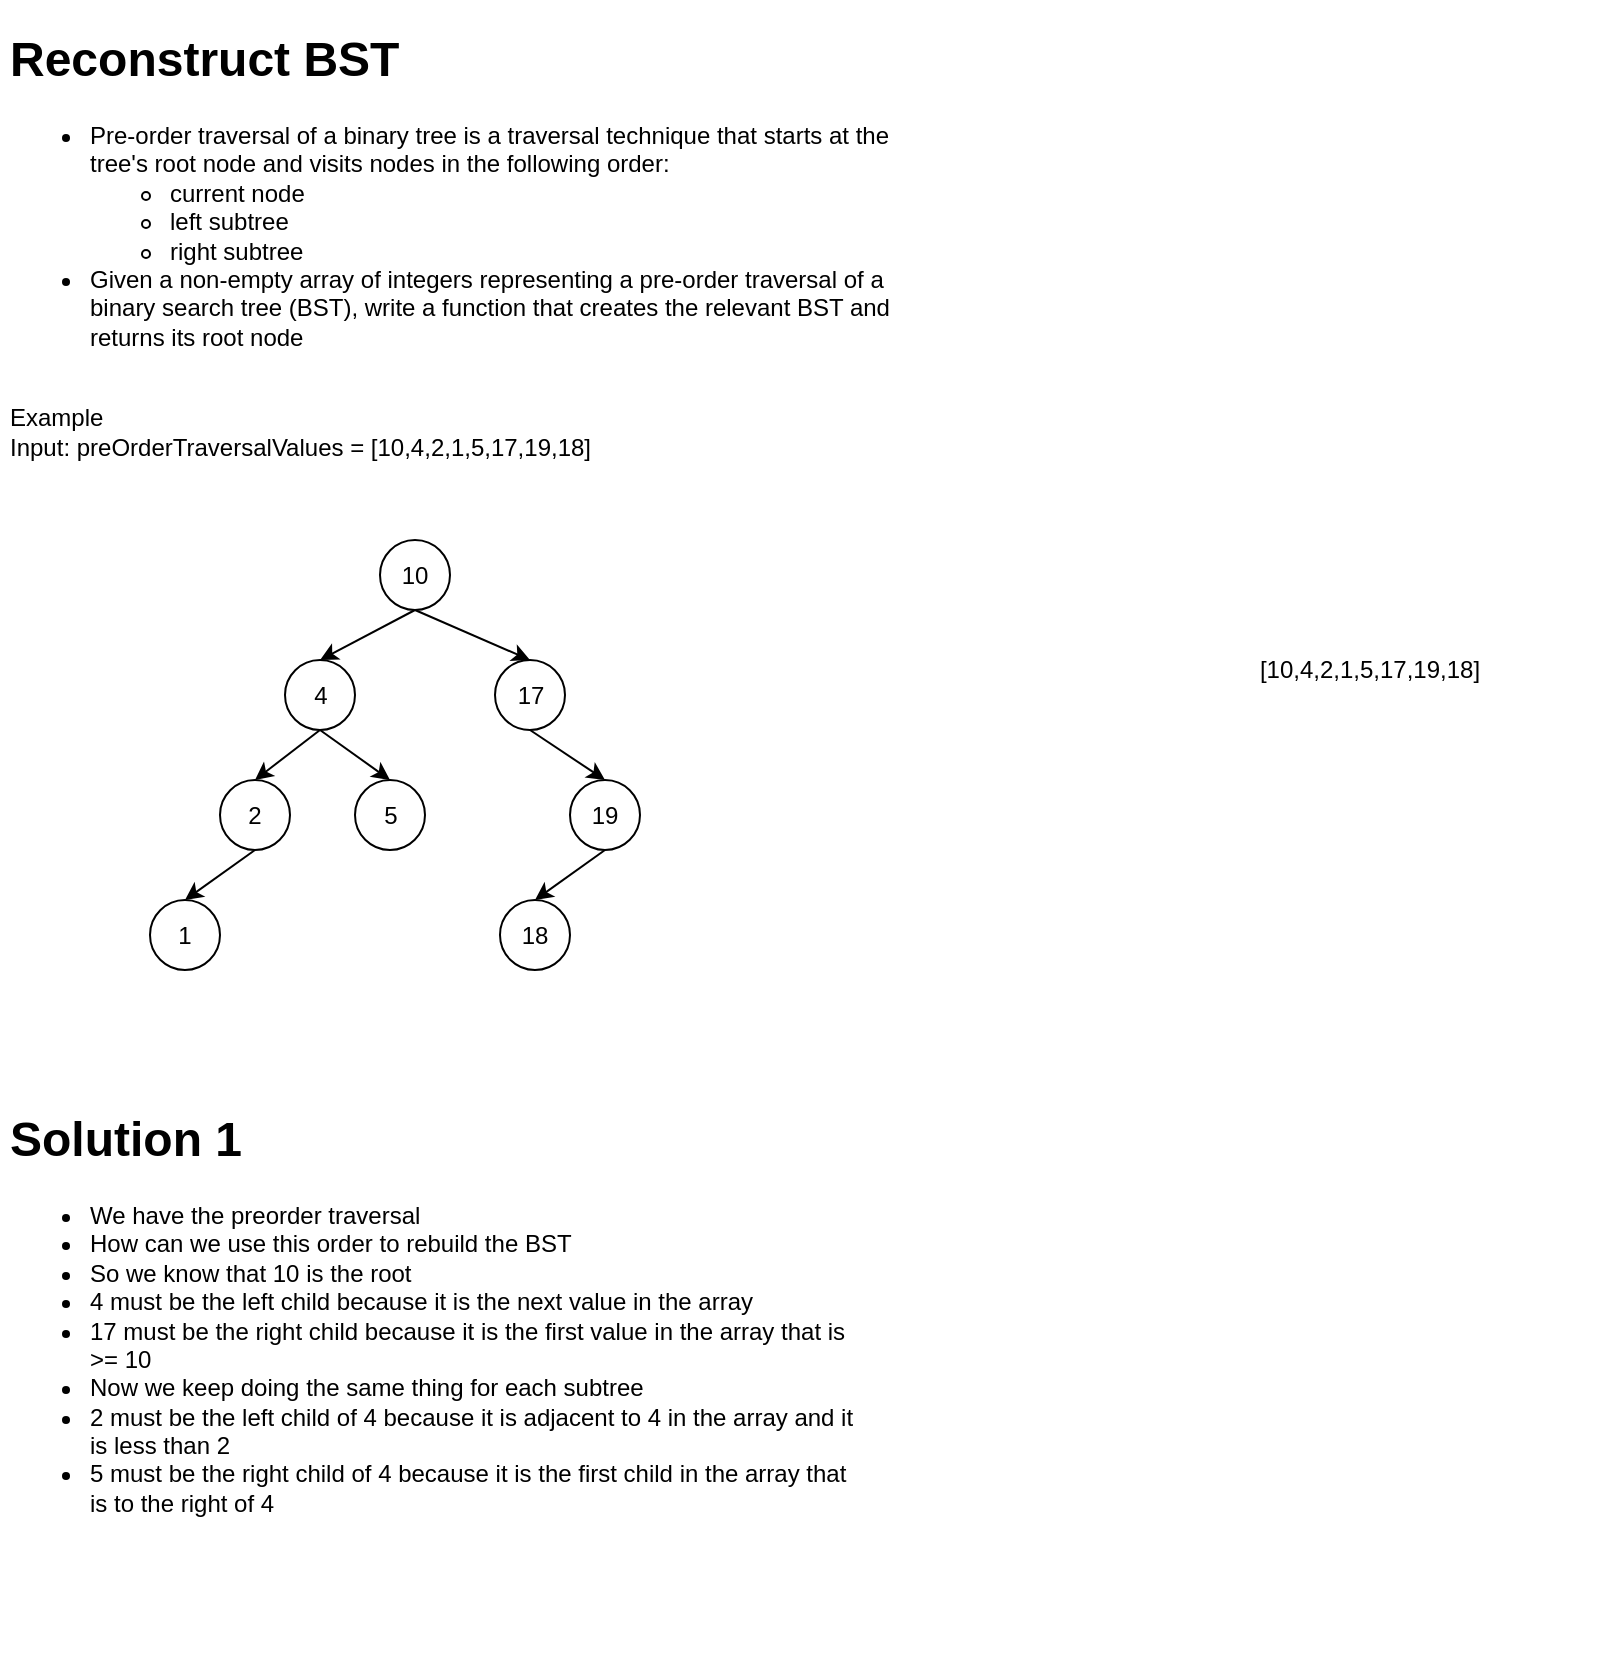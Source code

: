 <mxfile version="20.2.7" type="github">
  <diagram id="Qi11ooK_3K9PPtKa7FyJ" name="Page-1">
    <mxGraphModel dx="613" dy="686" grid="1" gridSize="10" guides="1" tooltips="1" connect="1" arrows="1" fold="1" page="1" pageScale="1" pageWidth="1100" pageHeight="850" math="0" shadow="0">
      <root>
        <mxCell id="0" />
        <mxCell id="1" parent="0" />
        <mxCell id="5hx_jm5w8YYzwUVdoSPh-1" value="&lt;h1&gt;Reconstruct BST&lt;/h1&gt;&lt;p&gt;&lt;/p&gt;&lt;ul&gt;&lt;li&gt;Pre-order traversal of a binary tree is a traversal technique that starts at the tree&#39;s root node and visits nodes in the following order:&lt;/li&gt;&lt;ul&gt;&lt;li&gt;current node&lt;/li&gt;&lt;li&gt;left subtree&lt;/li&gt;&lt;li&gt;right subtree&lt;/li&gt;&lt;/ul&gt;&lt;li&gt;Given a non-empty array of integers representing a pre-order traversal of a binary search tree (BST), write a function that creates the relevant BST and returns its root node&lt;/li&gt;&lt;/ul&gt;&lt;div&gt;&lt;br&gt;&lt;/div&gt;&lt;div&gt;Example&lt;/div&gt;&lt;div&gt;Input: preOrderTraversalValues = [10,4,2,1,5,17,19,18]&lt;/div&gt;&lt;p&gt;&lt;/p&gt;" style="text;html=1;strokeColor=none;fillColor=none;spacing=5;spacingTop=-20;whiteSpace=wrap;overflow=hidden;rounded=0;" vertex="1" parent="1">
          <mxGeometry x="30" y="50" width="460" height="240" as="geometry" />
        </mxCell>
        <mxCell id="5hx_jm5w8YYzwUVdoSPh-2" value="10" style="ellipse;whiteSpace=wrap;html=1;aspect=fixed;" vertex="1" parent="1">
          <mxGeometry x="220" y="310" width="35" height="35" as="geometry" />
        </mxCell>
        <mxCell id="5hx_jm5w8YYzwUVdoSPh-3" value="4" style="ellipse;whiteSpace=wrap;html=1;aspect=fixed;" vertex="1" parent="1">
          <mxGeometry x="172.5" y="370" width="35" height="35" as="geometry" />
        </mxCell>
        <mxCell id="5hx_jm5w8YYzwUVdoSPh-4" value="5" style="ellipse;whiteSpace=wrap;html=1;aspect=fixed;" vertex="1" parent="1">
          <mxGeometry x="207.5" y="430" width="35" height="35" as="geometry" />
        </mxCell>
        <mxCell id="5hx_jm5w8YYzwUVdoSPh-5" value="2" style="ellipse;whiteSpace=wrap;html=1;aspect=fixed;" vertex="1" parent="1">
          <mxGeometry x="140" y="430" width="35" height="35" as="geometry" />
        </mxCell>
        <mxCell id="5hx_jm5w8YYzwUVdoSPh-6" value="1" style="ellipse;whiteSpace=wrap;html=1;aspect=fixed;" vertex="1" parent="1">
          <mxGeometry x="105" y="490" width="35" height="35" as="geometry" />
        </mxCell>
        <mxCell id="5hx_jm5w8YYzwUVdoSPh-7" value="17" style="ellipse;whiteSpace=wrap;html=1;aspect=fixed;" vertex="1" parent="1">
          <mxGeometry x="277.5" y="370" width="35" height="35" as="geometry" />
        </mxCell>
        <mxCell id="5hx_jm5w8YYzwUVdoSPh-8" value="19" style="ellipse;whiteSpace=wrap;html=1;aspect=fixed;" vertex="1" parent="1">
          <mxGeometry x="315" y="430" width="35" height="35" as="geometry" />
        </mxCell>
        <mxCell id="5hx_jm5w8YYzwUVdoSPh-9" value="18" style="ellipse;whiteSpace=wrap;html=1;aspect=fixed;" vertex="1" parent="1">
          <mxGeometry x="280" y="490" width="35" height="35" as="geometry" />
        </mxCell>
        <mxCell id="5hx_jm5w8YYzwUVdoSPh-11" value="" style="endArrow=classic;html=1;rounded=0;exitX=0.5;exitY=1;exitDx=0;exitDy=0;entryX=0.5;entryY=0;entryDx=0;entryDy=0;" edge="1" parent="1" source="5hx_jm5w8YYzwUVdoSPh-2" target="5hx_jm5w8YYzwUVdoSPh-3">
          <mxGeometry width="50" height="50" relative="1" as="geometry">
            <mxPoint x="120" y="400" as="sourcePoint" />
            <mxPoint x="170" y="350" as="targetPoint" />
          </mxGeometry>
        </mxCell>
        <mxCell id="5hx_jm5w8YYzwUVdoSPh-12" value="" style="endArrow=classic;html=1;rounded=0;entryX=0.5;entryY=0;entryDx=0;entryDy=0;exitX=0.5;exitY=1;exitDx=0;exitDy=0;" edge="1" parent="1" source="5hx_jm5w8YYzwUVdoSPh-2" target="5hx_jm5w8YYzwUVdoSPh-7">
          <mxGeometry width="50" height="50" relative="1" as="geometry">
            <mxPoint x="240" y="340" as="sourcePoint" />
            <mxPoint x="200" y="380" as="targetPoint" />
          </mxGeometry>
        </mxCell>
        <mxCell id="5hx_jm5w8YYzwUVdoSPh-13" value="" style="endArrow=classic;html=1;rounded=0;exitX=0.5;exitY=1;exitDx=0;exitDy=0;entryX=0.5;entryY=0;entryDx=0;entryDy=0;" edge="1" parent="1" source="5hx_jm5w8YYzwUVdoSPh-3" target="5hx_jm5w8YYzwUVdoSPh-5">
          <mxGeometry width="50" height="50" relative="1" as="geometry">
            <mxPoint x="257.5" y="365" as="sourcePoint" />
            <mxPoint x="210" y="390" as="targetPoint" />
          </mxGeometry>
        </mxCell>
        <mxCell id="5hx_jm5w8YYzwUVdoSPh-14" value="" style="endArrow=classic;html=1;rounded=0;exitX=0.5;exitY=1;exitDx=0;exitDy=0;entryX=0.5;entryY=0;entryDx=0;entryDy=0;" edge="1" parent="1" source="5hx_jm5w8YYzwUVdoSPh-3" target="5hx_jm5w8YYzwUVdoSPh-4">
          <mxGeometry width="50" height="50" relative="1" as="geometry">
            <mxPoint x="267.5" y="375" as="sourcePoint" />
            <mxPoint x="220" y="400" as="targetPoint" />
          </mxGeometry>
        </mxCell>
        <mxCell id="5hx_jm5w8YYzwUVdoSPh-15" value="" style="endArrow=classic;html=1;rounded=0;exitX=0.5;exitY=1;exitDx=0;exitDy=0;entryX=0.5;entryY=0;entryDx=0;entryDy=0;" edge="1" parent="1" source="5hx_jm5w8YYzwUVdoSPh-5" target="5hx_jm5w8YYzwUVdoSPh-6">
          <mxGeometry width="50" height="50" relative="1" as="geometry">
            <mxPoint x="200" y="415" as="sourcePoint" />
            <mxPoint x="167.5" y="440" as="targetPoint" />
          </mxGeometry>
        </mxCell>
        <mxCell id="5hx_jm5w8YYzwUVdoSPh-16" value="" style="endArrow=classic;html=1;rounded=0;entryX=0.5;entryY=0;entryDx=0;entryDy=0;exitX=0.5;exitY=1;exitDx=0;exitDy=0;" edge="1" parent="1" source="5hx_jm5w8YYzwUVdoSPh-7" target="5hx_jm5w8YYzwUVdoSPh-8">
          <mxGeometry width="50" height="50" relative="1" as="geometry">
            <mxPoint x="210" y="430" as="sourcePoint" />
            <mxPoint x="177.5" y="450" as="targetPoint" />
          </mxGeometry>
        </mxCell>
        <mxCell id="5hx_jm5w8YYzwUVdoSPh-17" value="" style="endArrow=classic;html=1;rounded=0;exitX=0.5;exitY=1;exitDx=0;exitDy=0;entryX=0.5;entryY=0;entryDx=0;entryDy=0;" edge="1" parent="1" source="5hx_jm5w8YYzwUVdoSPh-8" target="5hx_jm5w8YYzwUVdoSPh-9">
          <mxGeometry width="50" height="50" relative="1" as="geometry">
            <mxPoint x="220" y="435" as="sourcePoint" />
            <mxPoint x="187.5" y="460" as="targetPoint" />
          </mxGeometry>
        </mxCell>
        <mxCell id="5hx_jm5w8YYzwUVdoSPh-18" value="&lt;h1&gt;Solution 1&lt;/h1&gt;&lt;p&gt;&lt;/p&gt;&lt;ul&gt;&lt;li&gt;We have the preorder traversal&lt;/li&gt;&lt;li&gt;How can we use this order to rebuild the BST&lt;/li&gt;&lt;li&gt;So we know that 10 is the root&lt;/li&gt;&lt;li&gt;4 must be the left child because it is the next value in the array&lt;/li&gt;&lt;li&gt;17 must be the right child because it is the first value in the array that is &amp;gt;= 10&lt;/li&gt;&lt;li&gt;Now we keep doing the same thing for each subtree&lt;/li&gt;&lt;li&gt;2 must be the left child of 4 because it is adjacent to 4 in the array and it is less than 2&lt;/li&gt;&lt;li&gt;5 must be the right child of 4 because it is the first child in the array that is to the right of 4&lt;/li&gt;&lt;/ul&gt;&lt;p&gt;&lt;/p&gt;" style="text;html=1;strokeColor=none;fillColor=none;spacing=5;spacingTop=-20;whiteSpace=wrap;overflow=hidden;rounded=0;" vertex="1" parent="1">
          <mxGeometry x="30" y="590" width="430" height="280" as="geometry" />
        </mxCell>
        <mxCell id="5hx_jm5w8YYzwUVdoSPh-20" value="[10,4,2,1,5,17,19,18]" style="text;html=1;strokeColor=none;fillColor=none;align=center;verticalAlign=middle;whiteSpace=wrap;rounded=0;" vertex="1" parent="1">
          <mxGeometry x="590" y="360" width="250" height="30" as="geometry" />
        </mxCell>
      </root>
    </mxGraphModel>
  </diagram>
</mxfile>
